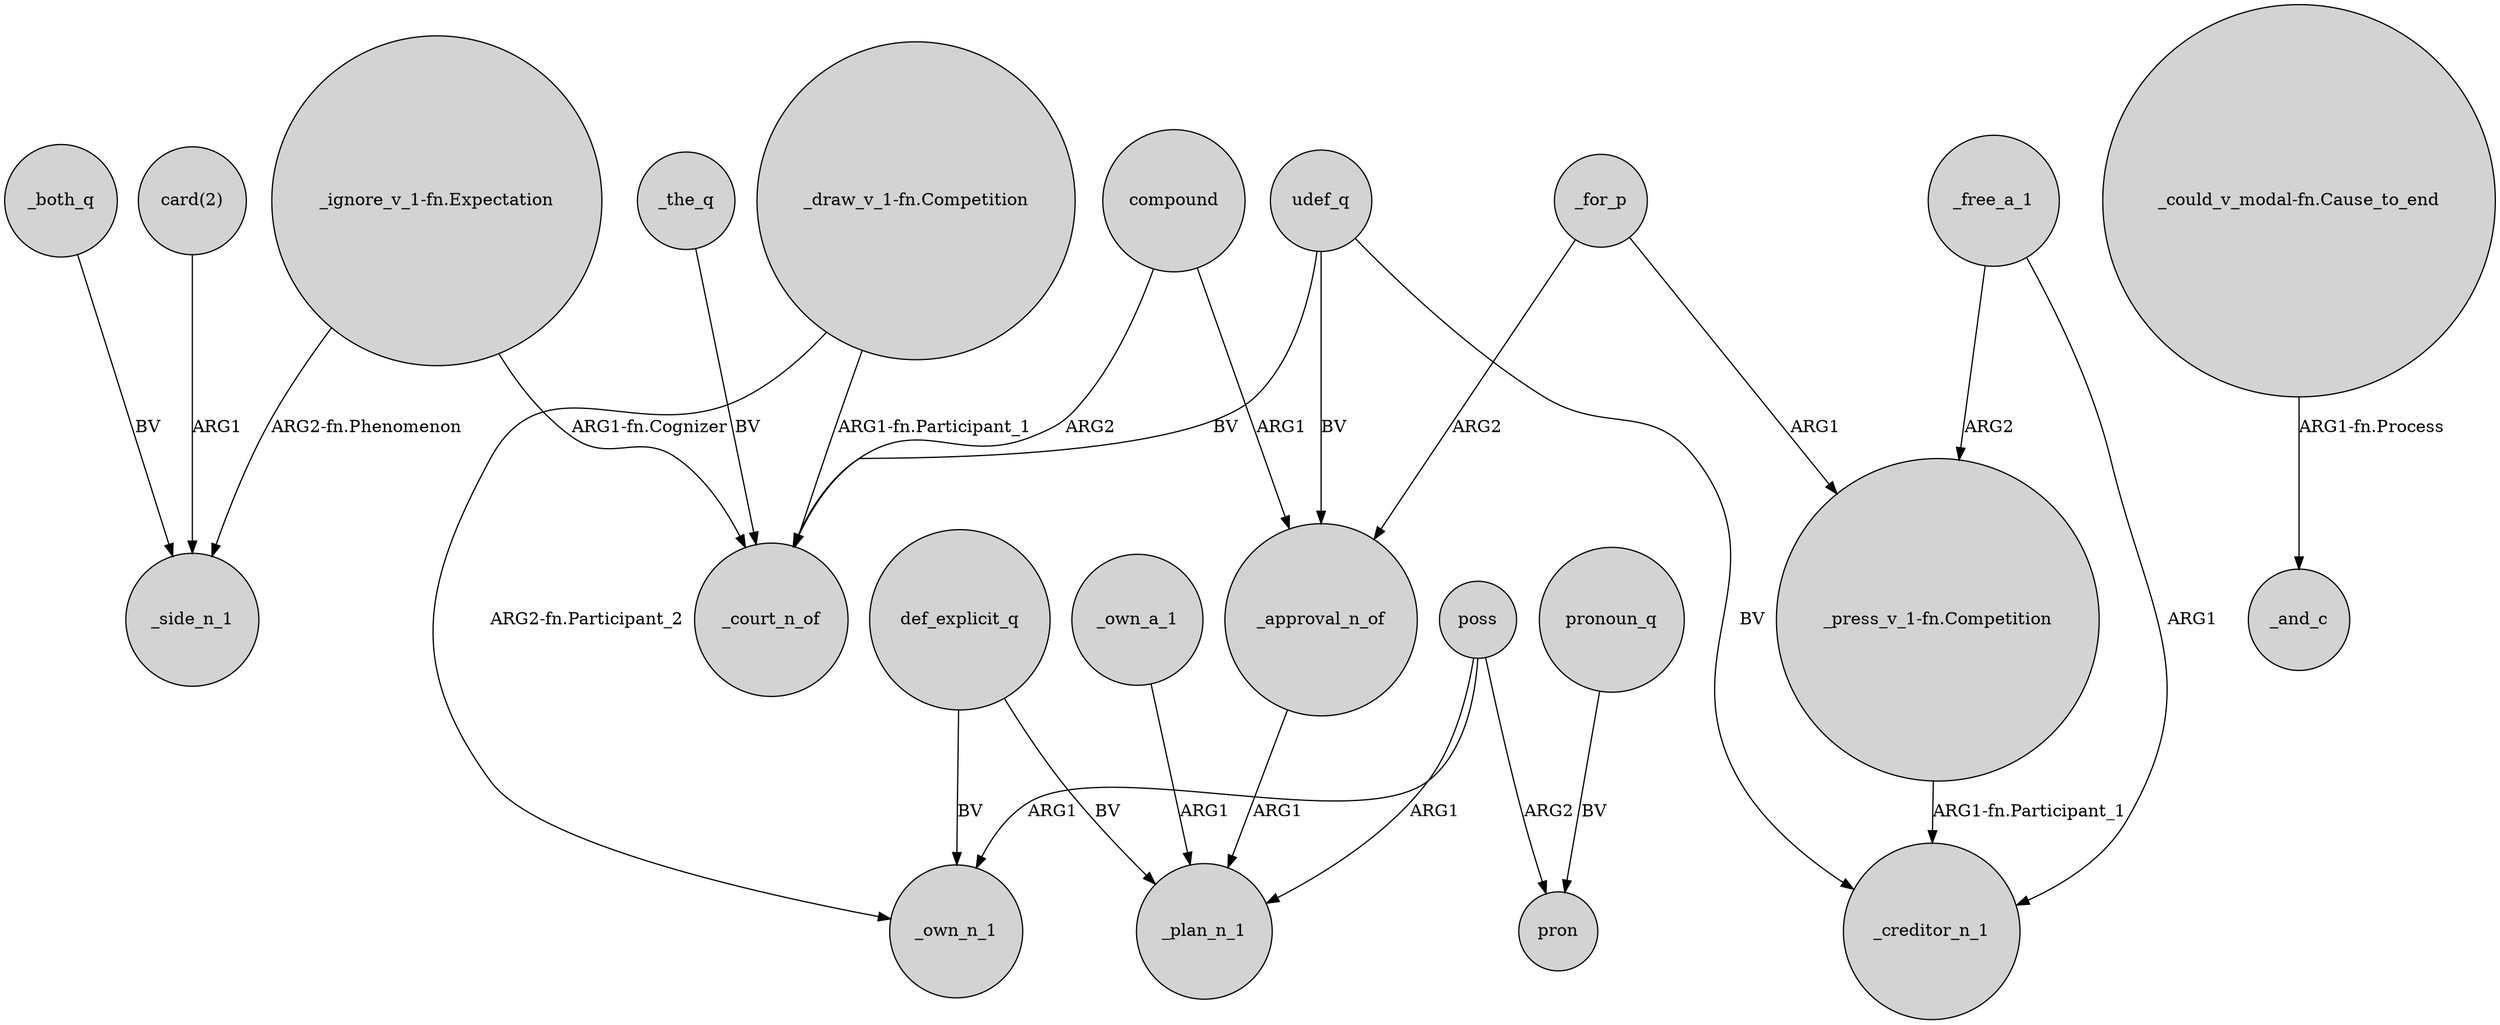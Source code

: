 digraph {
	node [shape=circle style=filled]
	"card(2)" -> _side_n_1 [label=ARG1]
	"_draw_v_1-fn.Competition" -> _court_n_of [label="ARG1-fn.Participant_1"]
	udef_q -> _approval_n_of [label=BV]
	"_ignore_v_1-fn.Expectation" -> _court_n_of [label="ARG1-fn.Cognizer"]
	_for_p -> _approval_n_of [label=ARG2]
	_both_q -> _side_n_1 [label=BV]
	def_explicit_q -> _plan_n_1 [label=BV]
	compound -> _court_n_of [label=ARG2]
	_free_a_1 -> _creditor_n_1 [label=ARG1]
	"_could_v_modal-fn.Cause_to_end" -> _and_c [label="ARG1-fn.Process"]
	_approval_n_of -> _plan_n_1 [label=ARG1]
	poss -> _own_n_1 [label=ARG1]
	"_draw_v_1-fn.Competition" -> _own_n_1 [label="ARG2-fn.Participant_2"]
	pronoun_q -> pron [label=BV]
	poss -> pron [label=ARG2]
	poss -> _plan_n_1 [label=ARG1]
	_own_a_1 -> _plan_n_1 [label=ARG1]
	def_explicit_q -> _own_n_1 [label=BV]
	_for_p -> "_press_v_1-fn.Competition" [label=ARG1]
	_the_q -> _court_n_of [label=BV]
	udef_q -> _court_n_of [label=BV]
	"_press_v_1-fn.Competition" -> _creditor_n_1 [label="ARG1-fn.Participant_1"]
	udef_q -> _creditor_n_1 [label=BV]
	compound -> _approval_n_of [label=ARG1]
	_free_a_1 -> "_press_v_1-fn.Competition" [label=ARG2]
	"_ignore_v_1-fn.Expectation" -> _side_n_1 [label="ARG2-fn.Phenomenon"]
}
